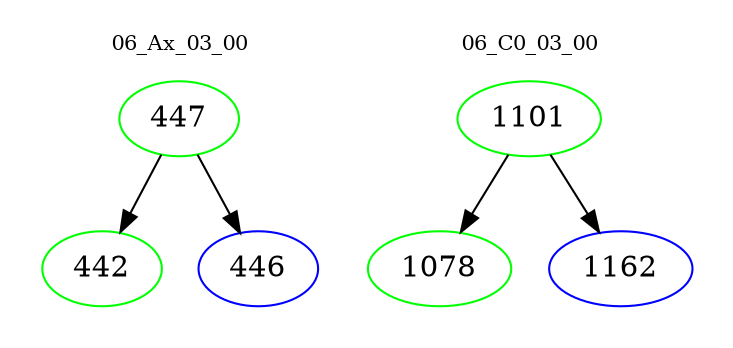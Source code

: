 digraph{
subgraph cluster_0 {
color = white
label = "06_Ax_03_00";
fontsize=10;
T0_447 [label="447", color="green"]
T0_447 -> T0_442 [color="black"]
T0_442 [label="442", color="green"]
T0_447 -> T0_446 [color="black"]
T0_446 [label="446", color="blue"]
}
subgraph cluster_1 {
color = white
label = "06_C0_03_00";
fontsize=10;
T1_1101 [label="1101", color="green"]
T1_1101 -> T1_1078 [color="black"]
T1_1078 [label="1078", color="green"]
T1_1101 -> T1_1162 [color="black"]
T1_1162 [label="1162", color="blue"]
}
}
